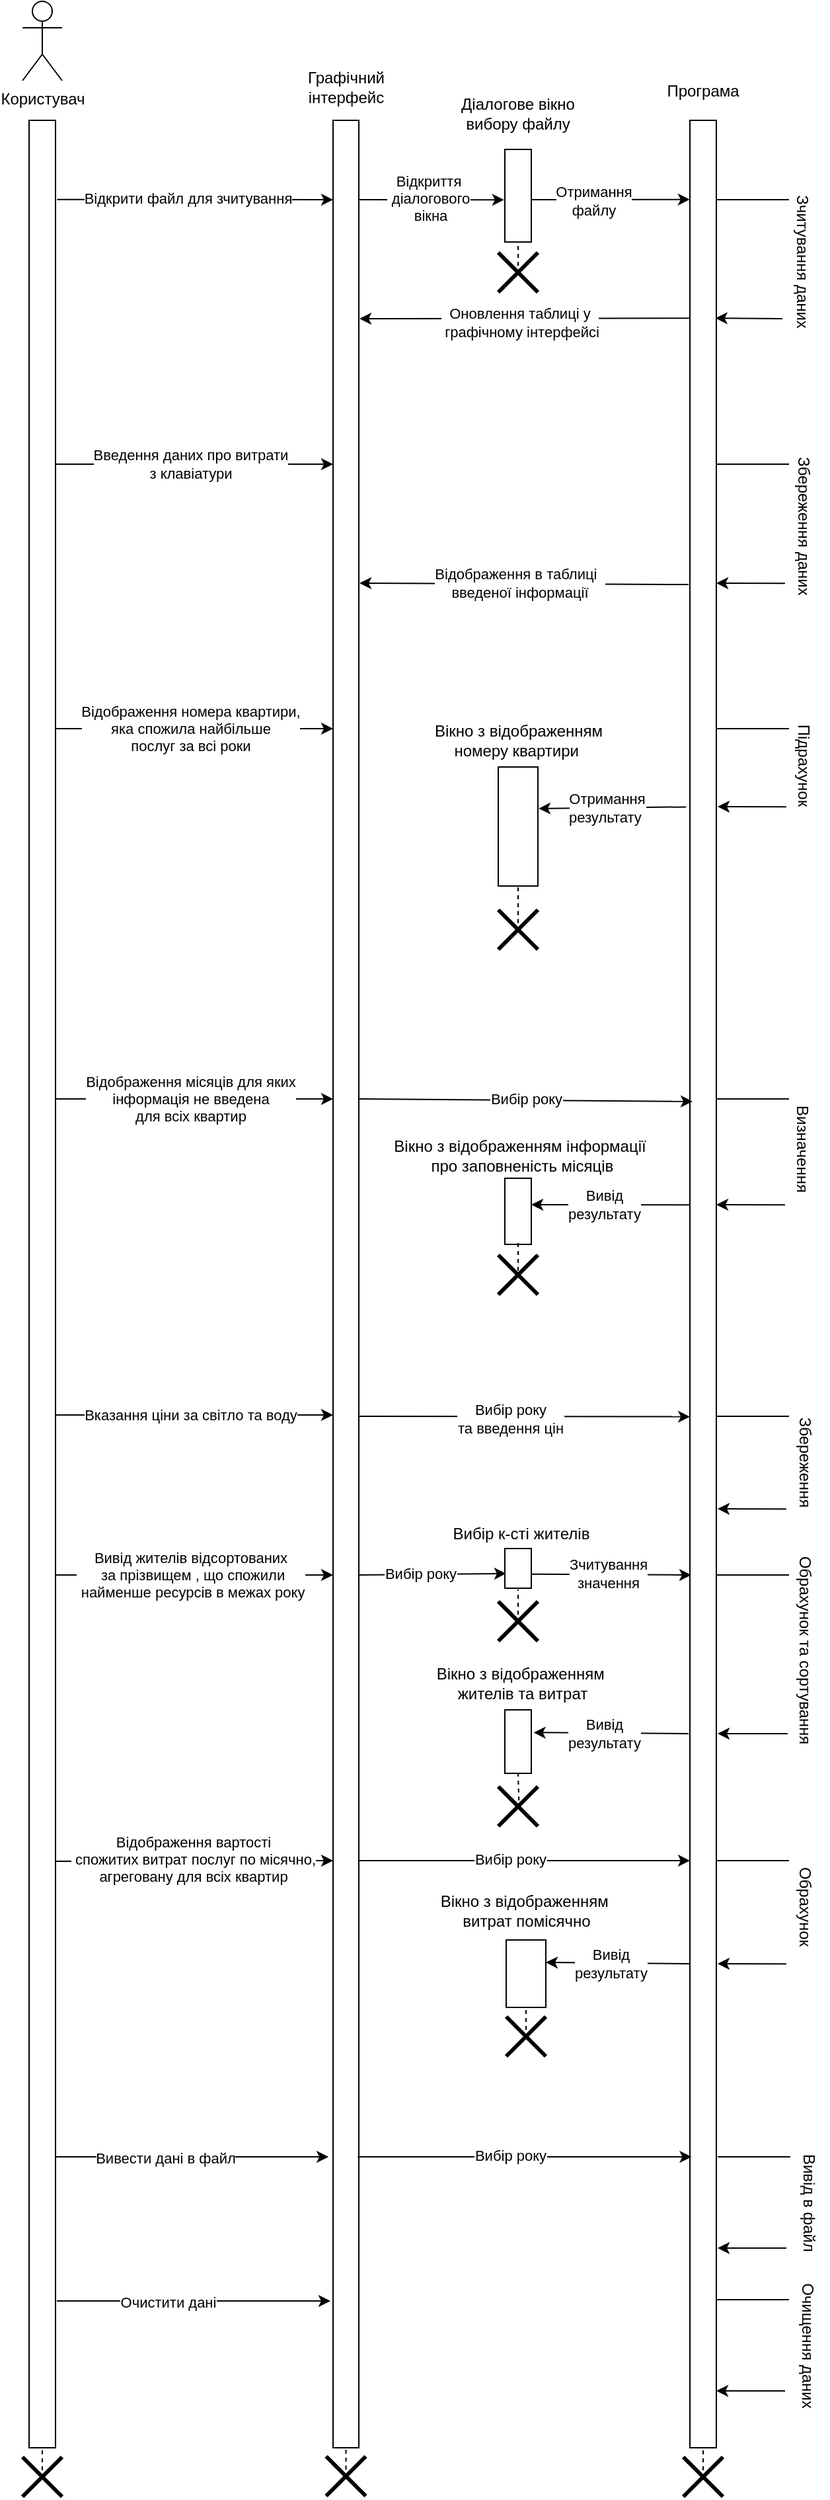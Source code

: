 <mxfile version="22.1.5" type="device">
  <diagram name="Сторінка-1" id="5C-zMqiAUUKbPh9zonPm">
    <mxGraphModel dx="4804" dy="1957" grid="1" gridSize="10" guides="1" tooltips="1" connect="1" arrows="1" fold="1" page="1" pageScale="1" pageWidth="827" pageHeight="1169" math="0" shadow="0">
      <root>
        <mxCell id="0" />
        <mxCell id="1" parent="0" />
        <mxCell id="rNPdt8F7OjWZoGAQxTbs-1" value="Користувач" style="shape=umlActor;verticalLabelPosition=bottom;verticalAlign=top;html=1;outlineConnect=0;" vertex="1" parent="1">
          <mxGeometry x="-15" y="10" width="30" height="60" as="geometry" />
        </mxCell>
        <mxCell id="rNPdt8F7OjWZoGAQxTbs-2" value="Графічний інтерфейс" style="text;html=1;strokeColor=none;fillColor=none;align=center;verticalAlign=middle;whiteSpace=wrap;rounded=0;" vertex="1" parent="1">
          <mxGeometry x="199.75" y="60" width="60" height="30" as="geometry" />
        </mxCell>
        <mxCell id="rNPdt8F7OjWZoGAQxTbs-3" value="Програма" style="text;html=1;strokeColor=none;fillColor=none;align=center;verticalAlign=middle;whiteSpace=wrap;rounded=0;" vertex="1" parent="1">
          <mxGeometry x="470" y="63" width="60" height="30" as="geometry" />
        </mxCell>
        <mxCell id="rNPdt8F7OjWZoGAQxTbs-4" value="" style="rounded=0;whiteSpace=wrap;html=1;" vertex="1" parent="1">
          <mxGeometry x="-10" y="100" width="20" height="1760" as="geometry" />
        </mxCell>
        <mxCell id="rNPdt8F7OjWZoGAQxTbs-5" value="" style="rounded=0;whiteSpace=wrap;html=1;" vertex="1" parent="1">
          <mxGeometry x="220" y="100" width="19.5" height="1760" as="geometry" />
        </mxCell>
        <mxCell id="rNPdt8F7OjWZoGAQxTbs-6" value="" style="rounded=0;whiteSpace=wrap;html=1;" vertex="1" parent="1">
          <mxGeometry x="490" y="100" width="20" height="1760" as="geometry" />
        </mxCell>
        <mxCell id="rNPdt8F7OjWZoGAQxTbs-7" value="" style="endArrow=classic;html=1;rounded=0;exitX=1.059;exitY=0.034;exitDx=0;exitDy=0;exitPerimeter=0;" edge="1" parent="1" source="rNPdt8F7OjWZoGAQxTbs-4">
          <mxGeometry width="50" height="50" relative="1" as="geometry">
            <mxPoint x="1.415" y="158.48" as="sourcePoint" />
            <mxPoint x="220" y="160" as="targetPoint" />
          </mxGeometry>
        </mxCell>
        <mxCell id="rNPdt8F7OjWZoGAQxTbs-18" value="Відкрити файл для зчитування" style="edgeLabel;html=1;align=center;verticalAlign=middle;resizable=0;points=[];" vertex="1" connectable="0" parent="rNPdt8F7OjWZoGAQxTbs-7">
          <mxGeometry x="-0.128" y="1" relative="1" as="geometry">
            <mxPoint x="8" as="offset" />
          </mxGeometry>
        </mxCell>
        <mxCell id="rNPdt8F7OjWZoGAQxTbs-10" value="" style="rounded=0;whiteSpace=wrap;html=1;" vertex="1" parent="1">
          <mxGeometry x="350" y="122" width="20" height="70" as="geometry" />
        </mxCell>
        <mxCell id="rNPdt8F7OjWZoGAQxTbs-13" value="Діалогове вікно вибору файлу" style="text;html=1;strokeColor=none;fillColor=none;align=center;verticalAlign=middle;whiteSpace=wrap;rounded=0;" vertex="1" parent="1">
          <mxGeometry x="310" y="80" width="100" height="30" as="geometry" />
        </mxCell>
        <mxCell id="rNPdt8F7OjWZoGAQxTbs-14" value="" style="endArrow=classic;html=1;rounded=0;entryX=-0.03;entryY=0.544;entryDx=0;entryDy=0;entryPerimeter=0;" edge="1" parent="1" target="rNPdt8F7OjWZoGAQxTbs-10">
          <mxGeometry width="50" height="50" relative="1" as="geometry">
            <mxPoint x="240" y="160" as="sourcePoint" />
            <mxPoint x="455.595" y="160.4" as="targetPoint" />
          </mxGeometry>
        </mxCell>
        <mxCell id="rNPdt8F7OjWZoGAQxTbs-25" value="Відкриття&lt;br&gt;&amp;nbsp;діалогового&lt;br&gt;&amp;nbsp;вікна" style="edgeLabel;html=1;align=center;verticalAlign=middle;resizable=0;points=[];" vertex="1" connectable="0" parent="rNPdt8F7OjWZoGAQxTbs-14">
          <mxGeometry x="-0.086" relative="1" as="geometry">
            <mxPoint x="2" y="-1" as="offset" />
          </mxGeometry>
        </mxCell>
        <mxCell id="rNPdt8F7OjWZoGAQxTbs-15" value="" style="endArrow=classic;html=1;rounded=0;exitX=0.985;exitY=0.542;exitDx=0;exitDy=0;exitPerimeter=0;entryX=-0.053;entryY=0.034;entryDx=0;entryDy=0;entryPerimeter=0;" edge="1" parent="1" source="rNPdt8F7OjWZoGAQxTbs-10">
          <mxGeometry width="50" height="50" relative="1" as="geometry">
            <mxPoint x="371.34" y="159.73" as="sourcePoint" />
            <mxPoint x="489.94" y="159.84" as="targetPoint" />
          </mxGeometry>
        </mxCell>
        <mxCell id="rNPdt8F7OjWZoGAQxTbs-26" value="Отримання&lt;br&gt;файлу" style="edgeLabel;html=1;align=center;verticalAlign=middle;resizable=0;points=[];" vertex="1" connectable="0" parent="rNPdt8F7OjWZoGAQxTbs-15">
          <mxGeometry x="-0.217" y="-1" relative="1" as="geometry">
            <mxPoint as="offset" />
          </mxGeometry>
        </mxCell>
        <mxCell id="rNPdt8F7OjWZoGAQxTbs-16" value="" style="endArrow=none;dashed=1;html=1;rounded=0;entryX=0.5;entryY=1;entryDx=0;entryDy=0;" edge="1" parent="1" target="rNPdt8F7OjWZoGAQxTbs-10">
          <mxGeometry width="50" height="50" relative="1" as="geometry">
            <mxPoint x="360" y="210" as="sourcePoint" />
            <mxPoint x="380" y="170" as="targetPoint" />
          </mxGeometry>
        </mxCell>
        <mxCell id="rNPdt8F7OjWZoGAQxTbs-17" value="" style="shape=umlDestroy;whiteSpace=wrap;html=1;strokeWidth=3;targetShapes=umlLifeline;" vertex="1" parent="1">
          <mxGeometry x="345" y="200" width="30" height="30" as="geometry" />
        </mxCell>
        <mxCell id="rNPdt8F7OjWZoGAQxTbs-27" value="Зчитування даних" style="text;html=1;strokeColor=none;fillColor=none;align=center;verticalAlign=middle;whiteSpace=wrap;rounded=0;rotation=90;" vertex="1" parent="1">
          <mxGeometry x="520" y="192" width="110" height="30" as="geometry" />
        </mxCell>
        <mxCell id="rNPdt8F7OjWZoGAQxTbs-28" value="" style="endArrow=none;html=1;rounded=0;" edge="1" parent="1">
          <mxGeometry width="50" height="50" relative="1" as="geometry">
            <mxPoint x="510" y="160" as="sourcePoint" />
            <mxPoint x="565" y="160" as="targetPoint" />
          </mxGeometry>
        </mxCell>
        <mxCell id="rNPdt8F7OjWZoGAQxTbs-29" value="" style="endArrow=classic;html=1;rounded=0;entryX=0.967;entryY=0.085;entryDx=0;entryDy=0;entryPerimeter=0;" edge="1" parent="1" target="rNPdt8F7OjWZoGAQxTbs-6">
          <mxGeometry width="50" height="50" relative="1" as="geometry">
            <mxPoint x="560" y="250" as="sourcePoint" />
            <mxPoint x="530" y="250" as="targetPoint" />
          </mxGeometry>
        </mxCell>
        <mxCell id="rNPdt8F7OjWZoGAQxTbs-30" value="" style="endArrow=classic;html=1;rounded=0;exitX=0;exitY=0.085;exitDx=0;exitDy=0;exitPerimeter=0;" edge="1" parent="1" source="rNPdt8F7OjWZoGAQxTbs-6">
          <mxGeometry width="50" height="50" relative="1" as="geometry">
            <mxPoint x="489.625" y="250.16" as="sourcePoint" />
            <mxPoint x="240" y="250" as="targetPoint" />
          </mxGeometry>
        </mxCell>
        <mxCell id="rNPdt8F7OjWZoGAQxTbs-31" value="Оновлення таблиці у&lt;br&gt;&amp;nbsp;графічному інтерфейсі" style="edgeLabel;html=1;align=center;verticalAlign=middle;resizable=0;points=[];" vertex="1" connectable="0" parent="rNPdt8F7OjWZoGAQxTbs-30">
          <mxGeometry x="-0.273" y="-3" relative="1" as="geometry">
            <mxPoint x="-38" y="6" as="offset" />
          </mxGeometry>
        </mxCell>
        <mxCell id="rNPdt8F7OjWZoGAQxTbs-33" value="" style="endArrow=classic;html=1;rounded=0;" edge="1" parent="1">
          <mxGeometry width="50" height="50" relative="1" as="geometry">
            <mxPoint x="10" y="360" as="sourcePoint" />
            <mxPoint x="220" y="360" as="targetPoint" />
          </mxGeometry>
        </mxCell>
        <mxCell id="rNPdt8F7OjWZoGAQxTbs-34" value="Введення даних про витрати&lt;br&gt;з клавіатури" style="edgeLabel;html=1;align=center;verticalAlign=middle;resizable=0;points=[];" vertex="1" connectable="0" parent="rNPdt8F7OjWZoGAQxTbs-33">
          <mxGeometry x="-0.128" y="1" relative="1" as="geometry">
            <mxPoint x="10" y="1" as="offset" />
          </mxGeometry>
        </mxCell>
        <mxCell id="rNPdt8F7OjWZoGAQxTbs-35" value="Збереження даних" style="text;html=1;strokeColor=none;fillColor=none;align=center;verticalAlign=middle;whiteSpace=wrap;rounded=0;rotation=90;" vertex="1" parent="1">
          <mxGeometry x="521" y="392" width="110" height="30" as="geometry" />
        </mxCell>
        <mxCell id="rNPdt8F7OjWZoGAQxTbs-36" value="" style="endArrow=none;html=1;rounded=0;" edge="1" parent="1">
          <mxGeometry width="50" height="50" relative="1" as="geometry">
            <mxPoint x="510" y="360" as="sourcePoint" />
            <mxPoint x="565" y="360" as="targetPoint" />
          </mxGeometry>
        </mxCell>
        <mxCell id="rNPdt8F7OjWZoGAQxTbs-37" value="" style="endArrow=classic;html=1;rounded=0;entryX=1.001;entryY=0.114;entryDx=0;entryDy=0;entryPerimeter=0;exitX=0.892;exitY=1.102;exitDx=0;exitDy=0;exitPerimeter=0;" edge="1" parent="1">
          <mxGeometry width="50" height="50" relative="1" as="geometry">
            <mxPoint x="561.94" y="450.12" as="sourcePoint" />
            <mxPoint x="510" y="450" as="targetPoint" />
          </mxGeometry>
        </mxCell>
        <mxCell id="rNPdt8F7OjWZoGAQxTbs-38" value="" style="endArrow=classic;html=1;rounded=0;exitX=-0.038;exitY=0.115;exitDx=0;exitDy=0;exitPerimeter=0;" edge="1" parent="1">
          <mxGeometry width="50" height="50" relative="1" as="geometry">
            <mxPoint x="489" y="451" as="sourcePoint" />
            <mxPoint x="240" y="450" as="targetPoint" />
          </mxGeometry>
        </mxCell>
        <mxCell id="rNPdt8F7OjWZoGAQxTbs-39" value="Відображення в таблиці&amp;nbsp;&amp;nbsp;&lt;br&gt;введеної інформації" style="edgeLabel;html=1;align=center;verticalAlign=middle;resizable=0;points=[];" vertex="1" connectable="0" parent="rNPdt8F7OjWZoGAQxTbs-38">
          <mxGeometry x="-0.273" y="-3" relative="1" as="geometry">
            <mxPoint x="-38" y="2" as="offset" />
          </mxGeometry>
        </mxCell>
        <mxCell id="rNPdt8F7OjWZoGAQxTbs-40" value="" style="endArrow=classic;html=1;rounded=0;" edge="1" parent="1">
          <mxGeometry width="50" height="50" relative="1" as="geometry">
            <mxPoint x="10" y="560" as="sourcePoint" />
            <mxPoint x="220" y="560" as="targetPoint" />
          </mxGeometry>
        </mxCell>
        <mxCell id="rNPdt8F7OjWZoGAQxTbs-41" value="Відображення номера квартири,&lt;br&gt;яка спожила найбільше &lt;br&gt;послуг за всі роки" style="edgeLabel;html=1;align=center;verticalAlign=middle;resizable=0;points=[];" vertex="1" connectable="0" parent="rNPdt8F7OjWZoGAQxTbs-40">
          <mxGeometry x="-0.128" y="1" relative="1" as="geometry">
            <mxPoint x="10" y="1" as="offset" />
          </mxGeometry>
        </mxCell>
        <mxCell id="rNPdt8F7OjWZoGAQxTbs-42" value="Підрахунок" style="text;html=1;strokeColor=none;fillColor=none;align=center;verticalAlign=middle;whiteSpace=wrap;rounded=0;rotation=90;" vertex="1" parent="1">
          <mxGeometry x="521" y="573" width="110" height="30" as="geometry" />
        </mxCell>
        <mxCell id="rNPdt8F7OjWZoGAQxTbs-43" value="" style="endArrow=none;html=1;rounded=0;" edge="1" parent="1">
          <mxGeometry width="50" height="50" relative="1" as="geometry">
            <mxPoint x="510" y="560" as="sourcePoint" />
            <mxPoint x="565" y="560" as="targetPoint" />
          </mxGeometry>
        </mxCell>
        <mxCell id="rNPdt8F7OjWZoGAQxTbs-44" value="" style="endArrow=classic;html=1;rounded=0;entryX=1.001;entryY=0.114;entryDx=0;entryDy=0;entryPerimeter=0;exitX=0.892;exitY=1.102;exitDx=0;exitDy=0;exitPerimeter=0;" edge="1" parent="1">
          <mxGeometry width="50" height="50" relative="1" as="geometry">
            <mxPoint x="562.94" y="619.12" as="sourcePoint" />
            <mxPoint x="511" y="619" as="targetPoint" />
          </mxGeometry>
        </mxCell>
        <mxCell id="rNPdt8F7OjWZoGAQxTbs-45" value="" style="rounded=0;whiteSpace=wrap;html=1;" vertex="1" parent="1">
          <mxGeometry x="345" y="589" width="30" height="90" as="geometry" />
        </mxCell>
        <mxCell id="rNPdt8F7OjWZoGAQxTbs-46" value="Вікно з відображенням &lt;br&gt;номеру квартири&amp;nbsp;" style="text;html=1;align=center;verticalAlign=middle;resizable=0;points=[];autosize=1;strokeColor=none;fillColor=none;" vertex="1" parent="1">
          <mxGeometry x="285" y="549" width="150" height="40" as="geometry" />
        </mxCell>
        <mxCell id="rNPdt8F7OjWZoGAQxTbs-47" value="" style="endArrow=none;dashed=1;html=1;rounded=0;entryX=0.5;entryY=1;entryDx=0;entryDy=0;" edge="1" parent="1">
          <mxGeometry width="50" height="50" relative="1" as="geometry">
            <mxPoint x="360" y="707" as="sourcePoint" />
            <mxPoint x="360" y="679" as="targetPoint" />
          </mxGeometry>
        </mxCell>
        <mxCell id="rNPdt8F7OjWZoGAQxTbs-48" value="" style="shape=umlDestroy;whiteSpace=wrap;html=1;strokeWidth=3;targetShapes=umlLifeline;" vertex="1" parent="1">
          <mxGeometry x="345" y="697" width="30" height="30" as="geometry" />
        </mxCell>
        <mxCell id="rNPdt8F7OjWZoGAQxTbs-49" value="" style="endArrow=classic;html=1;rounded=0;entryX=1.018;entryY=0.349;entryDx=0;entryDy=0;entryPerimeter=0;exitX=-0.146;exitY=0.295;exitDx=0;exitDy=0;exitPerimeter=0;" edge="1" parent="1" source="rNPdt8F7OjWZoGAQxTbs-6" target="rNPdt8F7OjWZoGAQxTbs-45">
          <mxGeometry width="50" height="50" relative="1" as="geometry">
            <mxPoint x="487" y="616" as="sourcePoint" />
            <mxPoint x="380" y="650" as="targetPoint" />
          </mxGeometry>
        </mxCell>
        <mxCell id="rNPdt8F7OjWZoGAQxTbs-50" value="Отримання&lt;br&gt;результату&amp;nbsp;" style="edgeLabel;html=1;align=center;verticalAlign=middle;resizable=0;points=[];" vertex="1" connectable="0" parent="rNPdt8F7OjWZoGAQxTbs-49">
          <mxGeometry x="0.08" relative="1" as="geometry">
            <mxPoint as="offset" />
          </mxGeometry>
        </mxCell>
        <mxCell id="rNPdt8F7OjWZoGAQxTbs-52" value="" style="endArrow=classic;html=1;rounded=0;" edge="1" parent="1">
          <mxGeometry width="50" height="50" relative="1" as="geometry">
            <mxPoint x="10" y="840" as="sourcePoint" />
            <mxPoint x="220" y="840" as="targetPoint" />
          </mxGeometry>
        </mxCell>
        <mxCell id="rNPdt8F7OjWZoGAQxTbs-53" value="Відображення місяців для яких &lt;br&gt;інформація не введена &lt;br&gt;для всіх квартир" style="edgeLabel;html=1;align=center;verticalAlign=middle;resizable=0;points=[];" vertex="1" connectable="0" parent="rNPdt8F7OjWZoGAQxTbs-52">
          <mxGeometry x="-0.128" y="1" relative="1" as="geometry">
            <mxPoint x="10" y="1" as="offset" />
          </mxGeometry>
        </mxCell>
        <mxCell id="rNPdt8F7OjWZoGAQxTbs-54" value="Визначення" style="text;html=1;strokeColor=none;fillColor=none;align=center;verticalAlign=middle;whiteSpace=wrap;rounded=0;rotation=90;" vertex="1" parent="1">
          <mxGeometry x="520" y="863" width="110" height="30" as="geometry" />
        </mxCell>
        <mxCell id="rNPdt8F7OjWZoGAQxTbs-55" value="" style="endArrow=none;html=1;rounded=0;" edge="1" parent="1">
          <mxGeometry width="50" height="50" relative="1" as="geometry">
            <mxPoint x="510" y="840" as="sourcePoint" />
            <mxPoint x="565" y="840" as="targetPoint" />
          </mxGeometry>
        </mxCell>
        <mxCell id="rNPdt8F7OjWZoGAQxTbs-56" value="" style="endArrow=classic;html=1;rounded=0;entryX=1.001;entryY=0.114;entryDx=0;entryDy=0;entryPerimeter=0;exitX=0.892;exitY=1.102;exitDx=0;exitDy=0;exitPerimeter=0;" edge="1" parent="1">
          <mxGeometry width="50" height="50" relative="1" as="geometry">
            <mxPoint x="561.94" y="920.12" as="sourcePoint" />
            <mxPoint x="510" y="920" as="targetPoint" />
          </mxGeometry>
        </mxCell>
        <mxCell id="rNPdt8F7OjWZoGAQxTbs-57" value="" style="rounded=0;whiteSpace=wrap;html=1;" vertex="1" parent="1">
          <mxGeometry x="350" y="900" width="20" height="50" as="geometry" />
        </mxCell>
        <mxCell id="rNPdt8F7OjWZoGAQxTbs-58" value="Вікно з відображенням інформації&lt;br&gt;&amp;nbsp;про заповненість&amp;nbsp;місяців" style="text;html=1;align=center;verticalAlign=middle;resizable=0;points=[];autosize=1;strokeColor=none;fillColor=none;" vertex="1" parent="1">
          <mxGeometry x="256" y="863" width="210" height="40" as="geometry" />
        </mxCell>
        <mxCell id="rNPdt8F7OjWZoGAQxTbs-59" value="" style="endArrow=none;dashed=1;html=1;rounded=0;entryX=0.5;entryY=1;entryDx=0;entryDy=0;" edge="1" parent="1">
          <mxGeometry width="50" height="50" relative="1" as="geometry">
            <mxPoint x="360" y="970" as="sourcePoint" />
            <mxPoint x="360" y="949" as="targetPoint" />
          </mxGeometry>
        </mxCell>
        <mxCell id="rNPdt8F7OjWZoGAQxTbs-60" value="" style="shape=umlDestroy;whiteSpace=wrap;html=1;strokeWidth=3;targetShapes=umlLifeline;" vertex="1" parent="1">
          <mxGeometry x="345" y="958" width="30" height="30" as="geometry" />
        </mxCell>
        <mxCell id="rNPdt8F7OjWZoGAQxTbs-61" value="" style="endArrow=classic;html=1;rounded=0;exitX=-0.025;exitY=0.466;exitDx=0;exitDy=0;exitPerimeter=0;" edge="1" parent="1" source="rNPdt8F7OjWZoGAQxTbs-6">
          <mxGeometry width="50" height="50" relative="1" as="geometry">
            <mxPoint x="480" y="895.714" as="sourcePoint" />
            <mxPoint x="370" y="920" as="targetPoint" />
          </mxGeometry>
        </mxCell>
        <mxCell id="rNPdt8F7OjWZoGAQxTbs-62" value="Вивід&lt;br&gt;результату" style="edgeLabel;html=1;align=center;verticalAlign=middle;resizable=0;points=[];" vertex="1" connectable="0" parent="rNPdt8F7OjWZoGAQxTbs-61">
          <mxGeometry x="0.08" relative="1" as="geometry">
            <mxPoint as="offset" />
          </mxGeometry>
        </mxCell>
        <mxCell id="rNPdt8F7OjWZoGAQxTbs-63" value="" style="endArrow=classic;html=1;rounded=0;" edge="1" parent="1">
          <mxGeometry width="50" height="50" relative="1" as="geometry">
            <mxPoint x="10" y="1079" as="sourcePoint" />
            <mxPoint x="220" y="1079" as="targetPoint" />
          </mxGeometry>
        </mxCell>
        <mxCell id="rNPdt8F7OjWZoGAQxTbs-64" value="Вказання ціни за світло та воду" style="edgeLabel;html=1;align=center;verticalAlign=middle;resizable=0;points=[];" vertex="1" connectable="0" parent="rNPdt8F7OjWZoGAQxTbs-63">
          <mxGeometry x="-0.128" y="1" relative="1" as="geometry">
            <mxPoint x="10" y="1" as="offset" />
          </mxGeometry>
        </mxCell>
        <mxCell id="rNPdt8F7OjWZoGAQxTbs-65" value="Збереження" style="text;html=1;strokeColor=none;fillColor=none;align=center;verticalAlign=middle;whiteSpace=wrap;rounded=0;rotation=90;" vertex="1" parent="1">
          <mxGeometry x="522" y="1100" width="110" height="30" as="geometry" />
        </mxCell>
        <mxCell id="rNPdt8F7OjWZoGAQxTbs-66" value="" style="endArrow=none;html=1;rounded=0;" edge="1" parent="1">
          <mxGeometry width="50" height="50" relative="1" as="geometry">
            <mxPoint x="510" y="1080" as="sourcePoint" />
            <mxPoint x="565" y="1080" as="targetPoint" />
          </mxGeometry>
        </mxCell>
        <mxCell id="rNPdt8F7OjWZoGAQxTbs-67" value="" style="endArrow=classic;html=1;rounded=0;entryX=1.001;entryY=0.114;entryDx=0;entryDy=0;entryPerimeter=0;exitX=0.892;exitY=1.102;exitDx=0;exitDy=0;exitPerimeter=0;" edge="1" parent="1">
          <mxGeometry width="50" height="50" relative="1" as="geometry">
            <mxPoint x="562.94" y="1150.12" as="sourcePoint" />
            <mxPoint x="511" y="1150" as="targetPoint" />
          </mxGeometry>
        </mxCell>
        <mxCell id="rNPdt8F7OjWZoGAQxTbs-68" value="" style="endArrow=classic;html=1;rounded=0;" edge="1" parent="1">
          <mxGeometry width="50" height="50" relative="1" as="geometry">
            <mxPoint x="10" y="1200" as="sourcePoint" />
            <mxPoint x="220" y="1200" as="targetPoint" />
          </mxGeometry>
        </mxCell>
        <mxCell id="rNPdt8F7OjWZoGAQxTbs-69" value="Вивід жителів відсортованих&lt;br&gt;&amp;nbsp;за прізвищем , що спожили&lt;br&gt;&amp;nbsp;найменше ресурсів в межах року" style="edgeLabel;html=1;align=center;verticalAlign=middle;resizable=0;points=[];" vertex="1" connectable="0" parent="rNPdt8F7OjWZoGAQxTbs-68">
          <mxGeometry x="-0.128" y="1" relative="1" as="geometry">
            <mxPoint x="10" y="1" as="offset" />
          </mxGeometry>
        </mxCell>
        <mxCell id="rNPdt8F7OjWZoGAQxTbs-70" value="" style="endArrow=classic;html=1;rounded=0;entryX=0.048;entryY=0.631;entryDx=0;entryDy=0;entryPerimeter=0;" edge="1" parent="1" target="rNPdt8F7OjWZoGAQxTbs-71">
          <mxGeometry width="50" height="50" relative="1" as="geometry">
            <mxPoint x="240" y="1200" as="sourcePoint" />
            <mxPoint x="310" y="1200" as="targetPoint" />
          </mxGeometry>
        </mxCell>
        <mxCell id="rNPdt8F7OjWZoGAQxTbs-87" value="Вибір року" style="edgeLabel;html=1;align=center;verticalAlign=middle;resizable=0;points=[];" vertex="1" connectable="0" parent="rNPdt8F7OjWZoGAQxTbs-70">
          <mxGeometry x="-0.441" y="2" relative="1" as="geometry">
            <mxPoint x="15" y="1" as="offset" />
          </mxGeometry>
        </mxCell>
        <mxCell id="rNPdt8F7OjWZoGAQxTbs-71" value="" style="rounded=0;whiteSpace=wrap;html=1;" vertex="1" parent="1">
          <mxGeometry x="350" y="1180" width="20" height="30" as="geometry" />
        </mxCell>
        <mxCell id="rNPdt8F7OjWZoGAQxTbs-72" value="Вибір к-сті жителів" style="text;html=1;align=center;verticalAlign=middle;resizable=0;points=[];autosize=1;strokeColor=none;fillColor=none;" vertex="1" parent="1">
          <mxGeometry x="297" y="1154" width="130" height="30" as="geometry" />
        </mxCell>
        <mxCell id="rNPdt8F7OjWZoGAQxTbs-73" value="" style="endArrow=none;dashed=1;html=1;rounded=0;entryX=0.5;entryY=1;entryDx=0;entryDy=0;" edge="1" parent="1">
          <mxGeometry width="50" height="50" relative="1" as="geometry">
            <mxPoint x="360" y="1230" as="sourcePoint" />
            <mxPoint x="360" y="1211" as="targetPoint" />
          </mxGeometry>
        </mxCell>
        <mxCell id="rNPdt8F7OjWZoGAQxTbs-74" value="" style="shape=umlDestroy;whiteSpace=wrap;html=1;strokeWidth=3;targetShapes=umlLifeline;" vertex="1" parent="1">
          <mxGeometry x="345" y="1220" width="30" height="30" as="geometry" />
        </mxCell>
        <mxCell id="rNPdt8F7OjWZoGAQxTbs-75" value="" style="endArrow=classic;html=1;rounded=0;entryX=0.048;entryY=0.631;entryDx=0;entryDy=0;entryPerimeter=0;exitX=0.998;exitY=0.646;exitDx=0;exitDy=0;exitPerimeter=0;" edge="1" parent="1" source="rNPdt8F7OjWZoGAQxTbs-71">
          <mxGeometry width="50" height="50" relative="1" as="geometry">
            <mxPoint x="380" y="1200" as="sourcePoint" />
            <mxPoint x="491" y="1200" as="targetPoint" />
          </mxGeometry>
        </mxCell>
        <mxCell id="rNPdt8F7OjWZoGAQxTbs-77" value="Зчитування&lt;br&gt;значення" style="edgeLabel;html=1;align=center;verticalAlign=middle;resizable=0;points=[];" vertex="1" connectable="0" parent="rNPdt8F7OjWZoGAQxTbs-75">
          <mxGeometry x="-0.045" y="1" relative="1" as="geometry">
            <mxPoint as="offset" />
          </mxGeometry>
        </mxCell>
        <mxCell id="rNPdt8F7OjWZoGAQxTbs-78" value="Обрахунок та сортування" style="text;html=1;strokeColor=none;fillColor=none;align=center;verticalAlign=middle;whiteSpace=wrap;rounded=0;rotation=90;" vertex="1" parent="1">
          <mxGeometry x="500" y="1242" width="154" height="30" as="geometry" />
        </mxCell>
        <mxCell id="rNPdt8F7OjWZoGAQxTbs-79" value="" style="endArrow=none;html=1;rounded=0;" edge="1" parent="1">
          <mxGeometry width="50" height="50" relative="1" as="geometry">
            <mxPoint x="510" y="1200" as="sourcePoint" />
            <mxPoint x="565" y="1200" as="targetPoint" />
          </mxGeometry>
        </mxCell>
        <mxCell id="rNPdt8F7OjWZoGAQxTbs-80" value="" style="endArrow=classic;html=1;rounded=0;" edge="1" parent="1">
          <mxGeometry width="50" height="50" relative="1" as="geometry">
            <mxPoint x="564" y="1320" as="sourcePoint" />
            <mxPoint x="511" y="1320" as="targetPoint" />
          </mxGeometry>
        </mxCell>
        <mxCell id="rNPdt8F7OjWZoGAQxTbs-81" value="" style="endArrow=classic;html=1;rounded=0;entryX=0.004;entryY=0.557;entryDx=0;entryDy=0;entryPerimeter=0;" edge="1" parent="1" target="rNPdt8F7OjWZoGAQxTbs-6">
          <mxGeometry width="50" height="50" relative="1" as="geometry">
            <mxPoint x="240" y="1080" as="sourcePoint" />
            <mxPoint x="310" y="1030" as="targetPoint" />
          </mxGeometry>
        </mxCell>
        <mxCell id="rNPdt8F7OjWZoGAQxTbs-84" value="Вибір року&lt;br&gt;та введення цін" style="edgeLabel;html=1;align=center;verticalAlign=middle;resizable=0;points=[];" vertex="1" connectable="0" parent="rNPdt8F7OjWZoGAQxTbs-81">
          <mxGeometry x="-0.089" y="-2" relative="1" as="geometry">
            <mxPoint as="offset" />
          </mxGeometry>
        </mxCell>
        <mxCell id="rNPdt8F7OjWZoGAQxTbs-85" value="" style="endArrow=classic;html=1;rounded=0;exitX=1.275;exitY=0.741;exitDx=0;exitDy=0;exitPerimeter=0;entryX=-0.02;entryY=0.421;entryDx=0;entryDy=0;entryPerimeter=0;" edge="1" parent="1">
          <mxGeometry width="50" height="50" relative="1" as="geometry">
            <mxPoint x="239.95" y="840" as="sourcePoint" />
            <mxPoint x="492.05" y="841.96" as="targetPoint" />
          </mxGeometry>
        </mxCell>
        <mxCell id="rNPdt8F7OjWZoGAQxTbs-86" value="Вибір року" style="edgeLabel;html=1;align=center;verticalAlign=middle;resizable=0;points=[];" vertex="1" connectable="0" parent="rNPdt8F7OjWZoGAQxTbs-85">
          <mxGeometry x="-0.089" y="-2" relative="1" as="geometry">
            <mxPoint x="11" y="-3" as="offset" />
          </mxGeometry>
        </mxCell>
        <mxCell id="rNPdt8F7OjWZoGAQxTbs-88" value="" style="endArrow=classic;html=1;rounded=0;exitX=1.026;exitY=0.748;exitDx=0;exitDy=0;exitPerimeter=0;" edge="1" parent="1" source="rNPdt8F7OjWZoGAQxTbs-4">
          <mxGeometry width="50" height="50" relative="1" as="geometry">
            <mxPoint x="5" y="1416" as="sourcePoint" />
            <mxPoint x="220" y="1416" as="targetPoint" />
          </mxGeometry>
        </mxCell>
        <mxCell id="rNPdt8F7OjWZoGAQxTbs-89" value="Відображення вартості&lt;br&gt;&amp;nbsp;спожитих витрат послуг по місячно,&lt;br&gt;агреговану для всіх квартир" style="edgeLabel;html=1;align=center;verticalAlign=middle;resizable=0;points=[];" vertex="1" connectable="0" parent="rNPdt8F7OjWZoGAQxTbs-88">
          <mxGeometry x="-0.017" y="1" relative="1" as="geometry">
            <mxPoint as="offset" />
          </mxGeometry>
        </mxCell>
        <mxCell id="rNPdt8F7OjWZoGAQxTbs-90" value="" style="endArrow=classic;html=1;rounded=0;" edge="1" parent="1">
          <mxGeometry width="50" height="50" relative="1" as="geometry">
            <mxPoint x="239" y="1416" as="sourcePoint" />
            <mxPoint x="490" y="1416" as="targetPoint" />
          </mxGeometry>
        </mxCell>
        <mxCell id="rNPdt8F7OjWZoGAQxTbs-91" value="Вибір року" style="edgeLabel;html=1;align=center;verticalAlign=middle;resizable=0;points=[];" vertex="1" connectable="0" parent="rNPdt8F7OjWZoGAQxTbs-90">
          <mxGeometry x="-0.089" y="-2" relative="1" as="geometry">
            <mxPoint y="-3" as="offset" />
          </mxGeometry>
        </mxCell>
        <mxCell id="rNPdt8F7OjWZoGAQxTbs-94" value="Обрахунок" style="text;html=1;strokeColor=none;fillColor=none;align=center;verticalAlign=middle;whiteSpace=wrap;rounded=0;rotation=90;" vertex="1" parent="1">
          <mxGeometry x="522" y="1436" width="110" height="30" as="geometry" />
        </mxCell>
        <mxCell id="rNPdt8F7OjWZoGAQxTbs-95" value="" style="endArrow=none;html=1;rounded=0;" edge="1" parent="1">
          <mxGeometry width="50" height="50" relative="1" as="geometry">
            <mxPoint x="510" y="1416" as="sourcePoint" />
            <mxPoint x="565" y="1416" as="targetPoint" />
          </mxGeometry>
        </mxCell>
        <mxCell id="rNPdt8F7OjWZoGAQxTbs-96" value="" style="endArrow=classic;html=1;rounded=0;entryX=1.001;entryY=0.114;entryDx=0;entryDy=0;entryPerimeter=0;exitX=0.892;exitY=1.102;exitDx=0;exitDy=0;exitPerimeter=0;" edge="1" parent="1">
          <mxGeometry width="50" height="50" relative="1" as="geometry">
            <mxPoint x="562.94" y="1494.12" as="sourcePoint" />
            <mxPoint x="511" y="1494" as="targetPoint" />
          </mxGeometry>
        </mxCell>
        <mxCell id="rNPdt8F7OjWZoGAQxTbs-98" value="" style="rounded=0;whiteSpace=wrap;html=1;" vertex="1" parent="1">
          <mxGeometry x="350" y="1302" width="20" height="48" as="geometry" />
        </mxCell>
        <mxCell id="rNPdt8F7OjWZoGAQxTbs-99" value="Вікно з відображенням&amp;nbsp;&lt;br&gt;жителів та витрат" style="text;html=1;align=center;verticalAlign=middle;resizable=0;points=[];autosize=1;strokeColor=none;fillColor=none;" vertex="1" parent="1">
          <mxGeometry x="288" y="1262" width="150" height="40" as="geometry" />
        </mxCell>
        <mxCell id="rNPdt8F7OjWZoGAQxTbs-100" value="" style="endArrow=none;dashed=1;html=1;rounded=0;entryX=0.5;entryY=1;entryDx=0;entryDy=0;exitX=0.52;exitY=0.349;exitDx=0;exitDy=0;exitPerimeter=0;" edge="1" parent="1" source="rNPdt8F7OjWZoGAQxTbs-101" target="rNPdt8F7OjWZoGAQxTbs-98">
          <mxGeometry width="50" height="50" relative="1" as="geometry">
            <mxPoint x="365" y="1370" as="sourcePoint" />
            <mxPoint x="365" y="1351" as="targetPoint" />
          </mxGeometry>
        </mxCell>
        <mxCell id="rNPdt8F7OjWZoGAQxTbs-101" value="" style="shape=umlDestroy;whiteSpace=wrap;html=1;strokeWidth=3;targetShapes=umlLifeline;" vertex="1" parent="1">
          <mxGeometry x="345" y="1360" width="30" height="30" as="geometry" />
        </mxCell>
        <mxCell id="rNPdt8F7OjWZoGAQxTbs-104" value="" style="endArrow=classic;html=1;rounded=0;exitX=-0.195;exitY=0.643;exitDx=0;exitDy=0;exitPerimeter=0;entryX=1.089;entryY=0.357;entryDx=0;entryDy=0;entryPerimeter=0;" edge="1" parent="1" target="rNPdt8F7OjWZoGAQxTbs-98">
          <mxGeometry width="50" height="50" relative="1" as="geometry">
            <mxPoint x="489" y="1320" as="sourcePoint" />
            <mxPoint x="380" y="1319" as="targetPoint" />
          </mxGeometry>
        </mxCell>
        <mxCell id="rNPdt8F7OjWZoGAQxTbs-105" value="Вивід&lt;br&gt;результату" style="edgeLabel;html=1;align=center;verticalAlign=middle;resizable=0;points=[];" vertex="1" connectable="0" parent="rNPdt8F7OjWZoGAQxTbs-104">
          <mxGeometry x="0.08" relative="1" as="geometry">
            <mxPoint x="-1" as="offset" />
          </mxGeometry>
        </mxCell>
        <mxCell id="rNPdt8F7OjWZoGAQxTbs-106" value="" style="rounded=0;whiteSpace=wrap;html=1;" vertex="1" parent="1">
          <mxGeometry x="351" y="1476" width="30" height="51" as="geometry" />
        </mxCell>
        <mxCell id="rNPdt8F7OjWZoGAQxTbs-107" value="Вікно з відображенням&amp;nbsp;&lt;br&gt;витрат помісячно" style="text;html=1;align=center;verticalAlign=middle;resizable=0;points=[];autosize=1;strokeColor=none;fillColor=none;" vertex="1" parent="1">
          <mxGeometry x="291" y="1434" width="150" height="40" as="geometry" />
        </mxCell>
        <mxCell id="rNPdt8F7OjWZoGAQxTbs-108" value="" style="endArrow=none;dashed=1;html=1;rounded=0;entryX=0.5;entryY=1;entryDx=0;entryDy=0;" edge="1" parent="1" target="rNPdt8F7OjWZoGAQxTbs-106">
          <mxGeometry width="50" height="50" relative="1" as="geometry">
            <mxPoint x="366" y="1544" as="sourcePoint" />
            <mxPoint x="366" y="1525" as="targetPoint" />
          </mxGeometry>
        </mxCell>
        <mxCell id="rNPdt8F7OjWZoGAQxTbs-109" value="" style="shape=umlDestroy;whiteSpace=wrap;html=1;strokeWidth=3;targetShapes=umlLifeline;" vertex="1" parent="1">
          <mxGeometry x="351" y="1534" width="30" height="30" as="geometry" />
        </mxCell>
        <mxCell id="rNPdt8F7OjWZoGAQxTbs-110" value="" style="endArrow=classic;html=1;rounded=0;exitX=-0.195;exitY=0.643;exitDx=0;exitDy=0;exitPerimeter=0;entryX=1.018;entryY=0.349;entryDx=0;entryDy=0;entryPerimeter=0;" edge="1" parent="1">
          <mxGeometry width="50" height="50" relative="1" as="geometry">
            <mxPoint x="490" y="1494" as="sourcePoint" />
            <mxPoint x="381" y="1493" as="targetPoint" />
          </mxGeometry>
        </mxCell>
        <mxCell id="rNPdt8F7OjWZoGAQxTbs-111" value="Вивід&lt;br&gt;результату" style="edgeLabel;html=1;align=center;verticalAlign=middle;resizable=0;points=[];" vertex="1" connectable="0" parent="rNPdt8F7OjWZoGAQxTbs-110">
          <mxGeometry x="0.08" relative="1" as="geometry">
            <mxPoint x="-1" as="offset" />
          </mxGeometry>
        </mxCell>
        <mxCell id="rNPdt8F7OjWZoGAQxTbs-112" value="" style="endArrow=classic;html=1;rounded=0;entryX=-0.177;entryY=0.875;entryDx=0;entryDy=0;entryPerimeter=0;" edge="1" parent="1" target="rNPdt8F7OjWZoGAQxTbs-5">
          <mxGeometry width="50" height="50" relative="1" as="geometry">
            <mxPoint x="10" y="1640" as="sourcePoint" />
            <mxPoint x="230" y="1480" as="targetPoint" />
          </mxGeometry>
        </mxCell>
        <mxCell id="rNPdt8F7OjWZoGAQxTbs-113" value="Вивести дані в файл" style="edgeLabel;html=1;align=center;verticalAlign=middle;resizable=0;points=[];" vertex="1" connectable="0" parent="rNPdt8F7OjWZoGAQxTbs-112">
          <mxGeometry x="-0.194" y="-1" relative="1" as="geometry">
            <mxPoint as="offset" />
          </mxGeometry>
        </mxCell>
        <mxCell id="rNPdt8F7OjWZoGAQxTbs-114" value="" style="endArrow=classic;html=1;rounded=0;exitX=1.275;exitY=0.741;exitDx=0;exitDy=0;exitPerimeter=0;entryX=-0.026;entryY=0.56;entryDx=0;entryDy=0;entryPerimeter=0;" edge="1" parent="1">
          <mxGeometry width="50" height="50" relative="1" as="geometry">
            <mxPoint x="238.75" y="1640" as="sourcePoint" />
            <mxPoint x="491.25" y="1640" as="targetPoint" />
          </mxGeometry>
        </mxCell>
        <mxCell id="rNPdt8F7OjWZoGAQxTbs-115" value="Вибір року" style="edgeLabel;html=1;align=center;verticalAlign=middle;resizable=0;points=[];" vertex="1" connectable="0" parent="rNPdt8F7OjWZoGAQxTbs-114">
          <mxGeometry x="-0.089" y="-2" relative="1" as="geometry">
            <mxPoint y="-3" as="offset" />
          </mxGeometry>
        </mxCell>
        <mxCell id="rNPdt8F7OjWZoGAQxTbs-116" value="" style="endArrow=none;html=1;rounded=0;" edge="1" parent="1">
          <mxGeometry width="50" height="50" relative="1" as="geometry">
            <mxPoint x="511" y="1640" as="sourcePoint" />
            <mxPoint x="566" y="1640" as="targetPoint" />
          </mxGeometry>
        </mxCell>
        <mxCell id="rNPdt8F7OjWZoGAQxTbs-117" value="" style="endArrow=classic;html=1;rounded=0;entryX=1.001;entryY=0.114;entryDx=0;entryDy=0;entryPerimeter=0;exitX=0.892;exitY=1.102;exitDx=0;exitDy=0;exitPerimeter=0;" edge="1" parent="1">
          <mxGeometry width="50" height="50" relative="1" as="geometry">
            <mxPoint x="563" y="1709" as="sourcePoint" />
            <mxPoint x="511" y="1709" as="targetPoint" />
          </mxGeometry>
        </mxCell>
        <mxCell id="rNPdt8F7OjWZoGAQxTbs-118" value="Вивід в файл&lt;br&gt;" style="text;html=1;strokeColor=none;fillColor=none;align=center;verticalAlign=middle;whiteSpace=wrap;rounded=0;rotation=90;" vertex="1" parent="1">
          <mxGeometry x="525" y="1660" width="110" height="30" as="geometry" />
        </mxCell>
        <mxCell id="rNPdt8F7OjWZoGAQxTbs-120" value="" style="endArrow=classic;html=1;rounded=0;entryX=-0.177;entryY=0.875;entryDx=0;entryDy=0;entryPerimeter=0;" edge="1" parent="1">
          <mxGeometry width="50" height="50" relative="1" as="geometry">
            <mxPoint x="11" y="1749" as="sourcePoint" />
            <mxPoint x="218" y="1749" as="targetPoint" />
          </mxGeometry>
        </mxCell>
        <mxCell id="rNPdt8F7OjWZoGAQxTbs-121" value="Очистити дані" style="edgeLabel;html=1;align=center;verticalAlign=middle;resizable=0;points=[];" vertex="1" connectable="0" parent="rNPdt8F7OjWZoGAQxTbs-120">
          <mxGeometry x="-0.194" y="-1" relative="1" as="geometry">
            <mxPoint as="offset" />
          </mxGeometry>
        </mxCell>
        <mxCell id="rNPdt8F7OjWZoGAQxTbs-122" value="" style="endArrow=none;html=1;rounded=0;" edge="1" parent="1">
          <mxGeometry width="50" height="50" relative="1" as="geometry">
            <mxPoint x="510" y="1748" as="sourcePoint" />
            <mxPoint x="565" y="1748" as="targetPoint" />
          </mxGeometry>
        </mxCell>
        <mxCell id="rNPdt8F7OjWZoGAQxTbs-123" value="" style="endArrow=classic;html=1;rounded=0;entryX=1.001;entryY=0.114;entryDx=0;entryDy=0;entryPerimeter=0;exitX=0.892;exitY=1.102;exitDx=0;exitDy=0;exitPerimeter=0;" edge="1" parent="1">
          <mxGeometry width="50" height="50" relative="1" as="geometry">
            <mxPoint x="562" y="1817" as="sourcePoint" />
            <mxPoint x="510" y="1817" as="targetPoint" />
          </mxGeometry>
        </mxCell>
        <mxCell id="rNPdt8F7OjWZoGAQxTbs-124" value="Очищення даних" style="text;html=1;strokeColor=none;fillColor=none;align=center;verticalAlign=middle;whiteSpace=wrap;rounded=0;rotation=90;" vertex="1" parent="1">
          <mxGeometry x="524" y="1768" width="110" height="30" as="geometry" />
        </mxCell>
        <mxCell id="rNPdt8F7OjWZoGAQxTbs-125" value="" style="endArrow=none;dashed=1;html=1;rounded=0;entryX=0.5;entryY=1;entryDx=0;entryDy=0;" edge="1" parent="1">
          <mxGeometry width="50" height="50" relative="1" as="geometry">
            <mxPoint y="1877" as="sourcePoint" />
            <mxPoint y="1860" as="targetPoint" />
          </mxGeometry>
        </mxCell>
        <mxCell id="rNPdt8F7OjWZoGAQxTbs-126" value="" style="shape=umlDestroy;whiteSpace=wrap;html=1;strokeWidth=3;targetShapes=umlLifeline;" vertex="1" parent="1">
          <mxGeometry x="-15" y="1867" width="30" height="30" as="geometry" />
        </mxCell>
        <mxCell id="rNPdt8F7OjWZoGAQxTbs-127" value="" style="endArrow=none;dashed=1;html=1;rounded=0;entryX=0.5;entryY=1;entryDx=0;entryDy=0;" edge="1" parent="1">
          <mxGeometry width="50" height="50" relative="1" as="geometry">
            <mxPoint x="229.75" y="1876.5" as="sourcePoint" />
            <mxPoint x="229.75" y="1859.5" as="targetPoint" />
          </mxGeometry>
        </mxCell>
        <mxCell id="rNPdt8F7OjWZoGAQxTbs-128" value="" style="shape=umlDestroy;whiteSpace=wrap;html=1;strokeWidth=3;targetShapes=umlLifeline;" vertex="1" parent="1">
          <mxGeometry x="214.75" y="1866.5" width="30" height="30" as="geometry" />
        </mxCell>
        <mxCell id="rNPdt8F7OjWZoGAQxTbs-129" value="" style="endArrow=none;dashed=1;html=1;rounded=0;entryX=0.5;entryY=1;entryDx=0;entryDy=0;" edge="1" parent="1">
          <mxGeometry width="50" height="50" relative="1" as="geometry">
            <mxPoint x="500" y="1877" as="sourcePoint" />
            <mxPoint x="500" y="1860" as="targetPoint" />
          </mxGeometry>
        </mxCell>
        <mxCell id="rNPdt8F7OjWZoGAQxTbs-130" value="" style="shape=umlDestroy;whiteSpace=wrap;html=1;strokeWidth=3;targetShapes=umlLifeline;" vertex="1" parent="1">
          <mxGeometry x="485" y="1867" width="30" height="30" as="geometry" />
        </mxCell>
      </root>
    </mxGraphModel>
  </diagram>
</mxfile>
